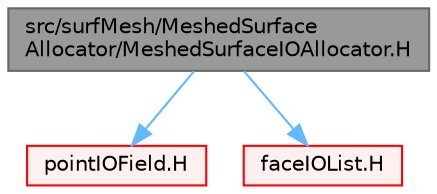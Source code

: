 digraph "src/surfMesh/MeshedSurfaceAllocator/MeshedSurfaceIOAllocator.H"
{
 // LATEX_PDF_SIZE
  bgcolor="transparent";
  edge [fontname=Helvetica,fontsize=10,labelfontname=Helvetica,labelfontsize=10];
  node [fontname=Helvetica,fontsize=10,shape=box,height=0.2,width=0.4];
  Node1 [id="Node000001",label="src/surfMesh/MeshedSurface\lAllocator/MeshedSurfaceIOAllocator.H",height=0.2,width=0.4,color="gray40", fillcolor="grey60", style="filled", fontcolor="black",tooltip=" "];
  Node1 -> Node2 [id="edge1_Node000001_Node000002",color="steelblue1",style="solid",tooltip=" "];
  Node2 [id="Node000002",label="pointIOField.H",height=0.2,width=0.4,color="red", fillcolor="#FFF0F0", style="filled",URL="$pointIOField_8H.html",tooltip=" "];
  Node1 -> Node206 [id="edge2_Node000001_Node000206",color="steelblue1",style="solid",tooltip=" "];
  Node206 [id="Node000206",label="faceIOList.H",height=0.2,width=0.4,color="red", fillcolor="#FFF0F0", style="filled",URL="$faceIOList_8H.html",tooltip=" "];
}
